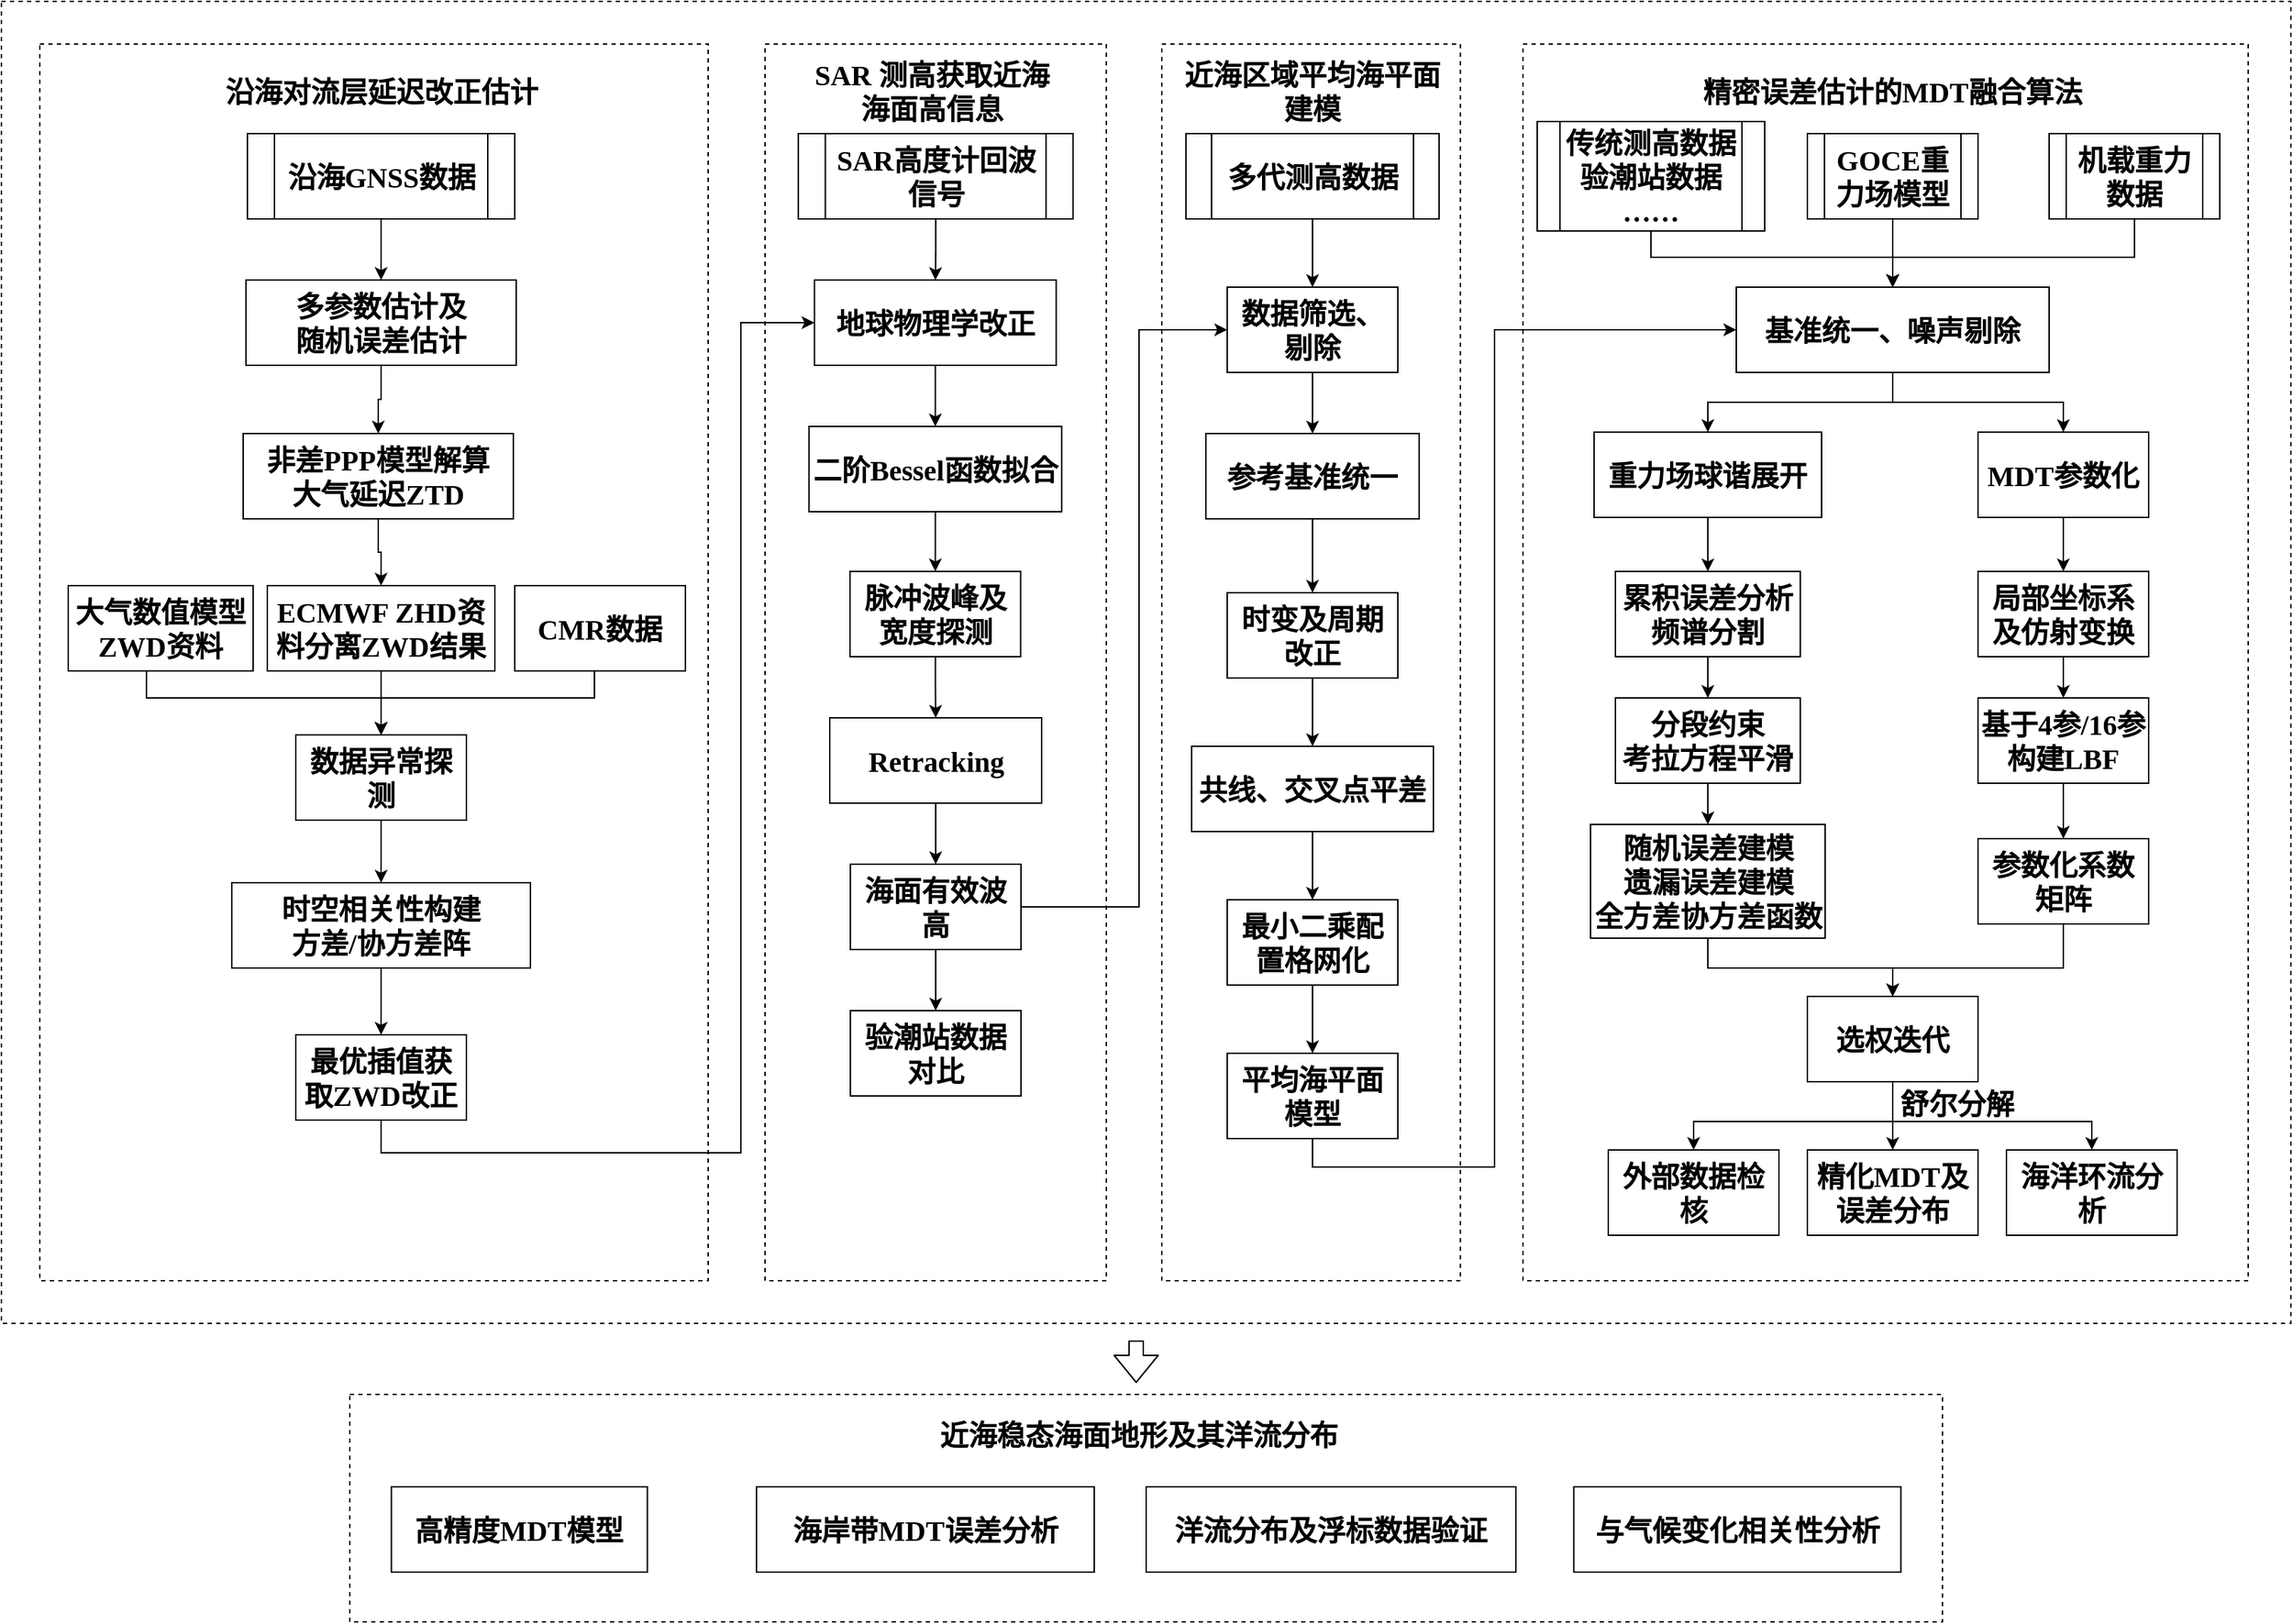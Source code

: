 <mxfile version="14.0.1" type="github">
  <diagram id="_5CkWuqMf3LJzgiGWqKs" name="Page-1">
    <mxGraphModel dx="3558" dy="2386" grid="1" gridSize="10" guides="1" tooltips="1" connect="1" arrows="1" fold="1" page="1" pageScale="1" pageWidth="850" pageHeight="1100" math="0" shadow="0">
      <root>
        <mxCell id="0" />
        <mxCell id="1" parent="0" />
        <mxCell id="6kosBuYBAHHBIYMWBs_G-50" value="" style="rounded=0;whiteSpace=wrap;html=1;dashed=1;fontFamily=Times New Roman;fontSize=20;" vertex="1" parent="1">
          <mxGeometry x="-920" y="-60" width="1610" height="930" as="geometry" />
        </mxCell>
        <mxCell id="6kosBuYBAHHBIYMWBs_G-26" value="" style="rounded=0;whiteSpace=wrap;html=1;fontFamily=Times New Roman;fontSize=20;dashed=1;" vertex="1" parent="1">
          <mxGeometry x="-893" y="-30" width="470" height="870" as="geometry" />
        </mxCell>
        <mxCell id="6kosBuYBAHHBIYMWBs_G-45" value="" style="rounded=0;whiteSpace=wrap;html=1;fontFamily=Times New Roman;fontSize=20;dashed=1;" vertex="1" parent="1">
          <mxGeometry x="-104" y="-30" width="210" height="870" as="geometry" />
        </mxCell>
        <mxCell id="6kosBuYBAHHBIYMWBs_G-29" value="" style="rounded=0;whiteSpace=wrap;html=1;fontFamily=Times New Roman;fontSize=20;dashed=1;" vertex="1" parent="1">
          <mxGeometry x="-383" y="-30" width="240" height="870" as="geometry" />
        </mxCell>
        <mxCell id="dWvvoxThUH6RWhC0IFGI-34" value="SAR 测高获取近海&lt;br&gt;海面高信息" style="text;html=1;strokeColor=none;fillColor=none;align=center;verticalAlign=middle;whiteSpace=wrap;rounded=0;dashed=1;fontFamily=Times New Roman;fontSize=20;fontStyle=1" parent="1" vertex="1">
          <mxGeometry x="-366.75" y="-10" width="203" height="25" as="geometry" />
        </mxCell>
        <mxCell id="6kosBuYBAHHBIYMWBs_G-28" style="edgeStyle=orthogonalEdgeStyle;rounded=0;orthogonalLoop=1;jettySize=auto;html=1;entryX=0;entryY=0.5;entryDx=0;entryDy=0;fontFamily=Times New Roman;fontSize=20;exitX=0.5;exitY=1;exitDx=0;exitDy=0;" edge="1" parent="1" source="6kosBuYBAHHBIYMWBs_G-24" target="XMBS7pqL-egp5hLZ02eN-4">
          <mxGeometry relative="1" as="geometry">
            <Array as="points">
              <mxPoint x="-653" y="750" />
              <mxPoint x="-400" y="750" />
              <mxPoint x="-400" y="166" />
            </Array>
          </mxGeometry>
        </mxCell>
        <mxCell id="dWvvoxThUH6RWhC0IFGI-32" value="" style="rounded=0;whiteSpace=wrap;html=1;dashed=1;fontFamily=Times New Roman;fontSize=20;" parent="1" vertex="1">
          <mxGeometry x="150" y="-30" width="510" height="870" as="geometry" />
        </mxCell>
        <mxCell id="XMBS7pqL-egp5hLZ02eN-5" value="" style="edgeStyle=orthogonalEdgeStyle;rounded=0;orthogonalLoop=1;jettySize=auto;html=1;fontFamily=Times New Roman;fontStyle=1;fontSize=20;" parent="1" source="XMBS7pqL-egp5hLZ02eN-1" target="XMBS7pqL-egp5hLZ02eN-4" edge="1">
          <mxGeometry relative="1" as="geometry" />
        </mxCell>
        <mxCell id="XMBS7pqL-egp5hLZ02eN-1" value="SAR高度计回波信号" style="shape=process;whiteSpace=wrap;html=1;backgroundOutline=1;fontFamily=Times New Roman;fontStyle=1;fontSize=20;" parent="1" vertex="1">
          <mxGeometry x="-359.62" y="33" width="193.25" height="60" as="geometry" />
        </mxCell>
        <mxCell id="XMBS7pqL-egp5hLZ02eN-7" value="" style="edgeStyle=orthogonalEdgeStyle;rounded=0;orthogonalLoop=1;jettySize=auto;html=1;fontFamily=Times New Roman;fontStyle=1;fontSize=20;" parent="1" source="XMBS7pqL-egp5hLZ02eN-4" target="XMBS7pqL-egp5hLZ02eN-6" edge="1">
          <mxGeometry relative="1" as="geometry" />
        </mxCell>
        <mxCell id="XMBS7pqL-egp5hLZ02eN-4" value="地球物理学改正" style="rounded=0;whiteSpace=wrap;html=1;fontFamily=Times New Roman;fontStyle=1;fontSize=20;" parent="1" vertex="1">
          <mxGeometry x="-348.25" y="136" width="170" height="60" as="geometry" />
        </mxCell>
        <mxCell id="XMBS7pqL-egp5hLZ02eN-9" value="" style="edgeStyle=orthogonalEdgeStyle;rounded=0;orthogonalLoop=1;jettySize=auto;html=1;fontFamily=Times New Roman;fontStyle=1;fontSize=20;" parent="1" source="XMBS7pqL-egp5hLZ02eN-6" target="XMBS7pqL-egp5hLZ02eN-8" edge="1">
          <mxGeometry relative="1" as="geometry" />
        </mxCell>
        <mxCell id="XMBS7pqL-egp5hLZ02eN-6" value="&lt;span style=&quot;font-size: 20px;&quot;&gt;二阶&lt;/span&gt;&lt;span lang=&quot;EN-US&quot; style=&quot;font-size: 20px;&quot;&gt;Bessel&lt;/span&gt;&lt;span style=&quot;font-size: 20px;&quot;&gt;函数拟合&lt;/span&gt;" style="rounded=0;whiteSpace=wrap;html=1;fontFamily=Times New Roman;fontStyle=1;fontSize=20;" parent="1" vertex="1">
          <mxGeometry x="-352.12" y="239" width="177.75" height="60" as="geometry" />
        </mxCell>
        <mxCell id="XMBS7pqL-egp5hLZ02eN-11" value="" style="edgeStyle=orthogonalEdgeStyle;rounded=0;orthogonalLoop=1;jettySize=auto;html=1;fontFamily=Times New Roman;fontStyle=1;fontSize=20;" parent="1" source="XMBS7pqL-egp5hLZ02eN-8" target="XMBS7pqL-egp5hLZ02eN-10" edge="1">
          <mxGeometry relative="1" as="geometry" />
        </mxCell>
        <mxCell id="XMBS7pqL-egp5hLZ02eN-8" value="&lt;span style=&quot;font-size: 20px;&quot;&gt;脉冲波峰及宽度探测&lt;/span&gt;" style="rounded=0;whiteSpace=wrap;html=1;fontFamily=Times New Roman;fontStyle=1;fontSize=20;" parent="1" vertex="1">
          <mxGeometry x="-323.25" y="341" width="120" height="60" as="geometry" />
        </mxCell>
        <mxCell id="XMBS7pqL-egp5hLZ02eN-13" value="" style="edgeStyle=orthogonalEdgeStyle;rounded=0;orthogonalLoop=1;jettySize=auto;html=1;fontFamily=Times New Roman;fontStyle=1;fontSize=20;" parent="1" source="XMBS7pqL-egp5hLZ02eN-10" target="XMBS7pqL-egp5hLZ02eN-12" edge="1">
          <mxGeometry relative="1" as="geometry" />
        </mxCell>
        <mxCell id="XMBS7pqL-egp5hLZ02eN-10" value="Retracking" style="rounded=0;whiteSpace=wrap;html=1;fontFamily=Times New Roman;fontStyle=1;fontSize=20;" parent="1" vertex="1">
          <mxGeometry x="-337.5" y="444" width="149" height="60" as="geometry" />
        </mxCell>
        <mxCell id="XMBS7pqL-egp5hLZ02eN-15" value="" style="edgeStyle=orthogonalEdgeStyle;rounded=0;orthogonalLoop=1;jettySize=auto;html=1;fontFamily=Times New Roman;fontStyle=1;fontSize=20;" parent="1" source="XMBS7pqL-egp5hLZ02eN-12" target="XMBS7pqL-egp5hLZ02eN-14" edge="1">
          <mxGeometry relative="1" as="geometry" />
        </mxCell>
        <mxCell id="6kosBuYBAHHBIYMWBs_G-47" style="edgeStyle=orthogonalEdgeStyle;rounded=0;orthogonalLoop=1;jettySize=auto;html=1;entryX=0;entryY=0.5;entryDx=0;entryDy=0;fontFamily=Times New Roman;fontSize=20;exitX=1;exitY=0.5;exitDx=0;exitDy=0;" edge="1" parent="1" source="XMBS7pqL-egp5hLZ02eN-12" target="6kosBuYBAHHBIYMWBs_G-32">
          <mxGeometry relative="1" as="geometry">
            <Array as="points">
              <mxPoint x="-120" y="577" />
              <mxPoint x="-120" y="171" />
            </Array>
          </mxGeometry>
        </mxCell>
        <mxCell id="XMBS7pqL-egp5hLZ02eN-12" value="&lt;span style=&quot;white-space: normal; font-size: 20px;&quot;&gt;海面有效波高&lt;/span&gt;" style="rounded=0;whiteSpace=wrap;html=1;fontFamily=Times New Roman;fontStyle=1;fontSize=20;" parent="1" vertex="1">
          <mxGeometry x="-323" y="547" width="120" height="60" as="geometry" />
        </mxCell>
        <mxCell id="XMBS7pqL-egp5hLZ02eN-14" value="&lt;span style=&quot;white-space: normal; font-size: 20px;&quot;&gt;验潮站数据对比&lt;/span&gt;" style="rounded=0;whiteSpace=wrap;html=1;fontFamily=Times New Roman;fontStyle=1;fontSize=20;" parent="1" vertex="1">
          <mxGeometry x="-323" y="650" width="120" height="60" as="geometry" />
        </mxCell>
        <mxCell id="dWvvoxThUH6RWhC0IFGI-25" style="edgeStyle=orthogonalEdgeStyle;rounded=0;orthogonalLoop=1;jettySize=auto;html=1;entryX=0.5;entryY=0;entryDx=0;entryDy=0;fontFamily=Times New Roman;fontSize=20;" parent="1" source="XMBS7pqL-egp5hLZ02eN-31" target="XMBS7pqL-egp5hLZ02eN-34" edge="1">
          <mxGeometry relative="1" as="geometry" />
        </mxCell>
        <mxCell id="dWvvoxThUH6RWhC0IFGI-29" style="edgeStyle=orthogonalEdgeStyle;rounded=0;orthogonalLoop=1;jettySize=auto;html=1;fontFamily=Times New Roman;fontSize=20;exitX=0.5;exitY=1;exitDx=0;exitDy=0;" parent="1" source="XMBS7pqL-egp5hLZ02eN-30" target="XMBS7pqL-egp5hLZ02eN-34" edge="1">
          <mxGeometry relative="1" as="geometry">
            <Array as="points">
              <mxPoint x="240" y="120" />
              <mxPoint x="410" y="120" />
            </Array>
          </mxGeometry>
        </mxCell>
        <mxCell id="XMBS7pqL-egp5hLZ02eN-30" value="传统测高数据&lt;br style=&quot;font-size: 20px;&quot;&gt;验潮站数据&lt;br style=&quot;font-size: 20px;&quot;&gt;……" style="shape=process;whiteSpace=wrap;html=1;backgroundOutline=1;fontFamily=Times New Roman;fontStyle=1;fontSize=20;" parent="1" vertex="1">
          <mxGeometry x="160" y="24.5" width="160" height="77" as="geometry" />
        </mxCell>
        <mxCell id="dWvvoxThUH6RWhC0IFGI-26" style="edgeStyle=orthogonalEdgeStyle;rounded=0;orthogonalLoop=1;jettySize=auto;html=1;entryX=0.5;entryY=0;entryDx=0;entryDy=0;fontFamily=Times New Roman;fontSize=20;" parent="1" source="XMBS7pqL-egp5hLZ02eN-31" target="XMBS7pqL-egp5hLZ02eN-34" edge="1">
          <mxGeometry relative="1" as="geometry" />
        </mxCell>
        <mxCell id="XMBS7pqL-egp5hLZ02eN-36" value="" style="edgeStyle=orthogonalEdgeStyle;rounded=0;orthogonalLoop=1;jettySize=auto;html=1;fontFamily=Times New Roman;fontStyle=1;fontSize=20;" parent="1" source="XMBS7pqL-egp5hLZ02eN-34" target="XMBS7pqL-egp5hLZ02eN-35" edge="1">
          <mxGeometry relative="1" as="geometry" />
        </mxCell>
        <mxCell id="dWvvoxThUH6RWhC0IFGI-6" style="edgeStyle=orthogonalEdgeStyle;rounded=0;orthogonalLoop=1;jettySize=auto;html=1;entryX=0.5;entryY=0;entryDx=0;entryDy=0;fontFamily=Times New Roman;fontSize=20;" parent="1" source="XMBS7pqL-egp5hLZ02eN-34" target="dWvvoxThUH6RWhC0IFGI-5" edge="1">
          <mxGeometry relative="1" as="geometry" />
        </mxCell>
        <mxCell id="XMBS7pqL-egp5hLZ02eN-34" value="&lt;span style=&quot;white-space: normal; font-size: 20px;&quot;&gt;基准统一、噪声剔除&lt;/span&gt;" style="rounded=0;whiteSpace=wrap;html=1;fontFamily=Times New Roman;fontStyle=1;fontSize=20;" parent="1" vertex="1">
          <mxGeometry x="300" y="141" width="220" height="60" as="geometry" />
        </mxCell>
        <mxCell id="XMBS7pqL-egp5hLZ02eN-38" value="" style="edgeStyle=orthogonalEdgeStyle;rounded=0;orthogonalLoop=1;jettySize=auto;html=1;entryX=0.5;entryY=0;entryDx=0;entryDy=0;fontFamily=Times New Roman;fontStyle=1;fontSize=20;" parent="1" source="XMBS7pqL-egp5hLZ02eN-35" target="XMBS7pqL-egp5hLZ02eN-41" edge="1">
          <mxGeometry relative="1" as="geometry">
            <mxPoint x="320" y="339" as="targetPoint" />
          </mxGeometry>
        </mxCell>
        <mxCell id="XMBS7pqL-egp5hLZ02eN-35" value="重力场球谐展开" style="rounded=0;whiteSpace=wrap;html=1;fontFamily=Times New Roman;fontStyle=1;fontSize=20;" parent="1" vertex="1">
          <mxGeometry x="200" y="243" width="160" height="60" as="geometry" />
        </mxCell>
        <mxCell id="XMBS7pqL-egp5hLZ02eN-59" value="" style="edgeStyle=orthogonalEdgeStyle;rounded=0;orthogonalLoop=1;jettySize=auto;html=1;fontFamily=Times New Roman;fontStyle=1;fontSize=20;entryX=0.5;entryY=0;entryDx=0;entryDy=0;" parent="1" source="XMBS7pqL-egp5hLZ02eN-41" target="j7Tv1Ie19FKrfCCoHS4v-1" edge="1">
          <mxGeometry relative="1" as="geometry" />
        </mxCell>
        <mxCell id="XMBS7pqL-egp5hLZ02eN-41" value="&lt;span style=&quot;white-space: normal ; font-size: 20px&quot;&gt;累积误差分析&lt;br style=&quot;font-size: 20px&quot;&gt;频谱分割&lt;br style=&quot;font-size: 20px&quot;&gt;&lt;/span&gt;" style="rounded=0;whiteSpace=wrap;html=1;fontFamily=Times New Roman;fontStyle=1;fontSize=20;" parent="1" vertex="1">
          <mxGeometry x="215" y="341" width="130" height="60" as="geometry" />
        </mxCell>
        <mxCell id="XMBS7pqL-egp5hLZ02eN-43" value="精化MDT及误差分布" style="rounded=0;whiteSpace=wrap;html=1;fontFamily=Times New Roman;fontStyle=1;fontSize=20;" parent="1" vertex="1">
          <mxGeometry x="350" y="748" width="120" height="60" as="geometry" />
        </mxCell>
        <mxCell id="XMBS7pqL-egp5hLZ02eN-47" value="海洋环流分析" style="rounded=0;whiteSpace=wrap;html=1;fontFamily=Times New Roman;fontStyle=1;fontSize=20;" parent="1" vertex="1">
          <mxGeometry x="490" y="748" width="120" height="60" as="geometry" />
        </mxCell>
        <mxCell id="XMBS7pqL-egp5hLZ02eN-45" value="&lt;span style=&quot;white-space: normal; font-size: 20px;&quot;&gt;外部数据检核&lt;/span&gt;" style="rounded=0;whiteSpace=wrap;html=1;fontFamily=Times New Roman;fontStyle=1;fontSize=20;" parent="1" vertex="1">
          <mxGeometry x="210" y="748" width="120" height="60" as="geometry" />
        </mxCell>
        <mxCell id="dWvvoxThUH6RWhC0IFGI-4" value="" style="edgeStyle=orthogonalEdgeStyle;rounded=0;orthogonalLoop=1;jettySize=auto;html=1;fontFamily=Times New Roman;fontSize=20;" parent="1" source="j7Tv1Ie19FKrfCCoHS4v-1" target="dWvvoxThUH6RWhC0IFGI-3" edge="1">
          <mxGeometry relative="1" as="geometry" />
        </mxCell>
        <mxCell id="j7Tv1Ie19FKrfCCoHS4v-1" value="&lt;b style=&quot;font-size: 20px;&quot;&gt;分段约束&lt;br style=&quot;font-size: 20px;&quot;&gt;考拉方程平滑&lt;br style=&quot;font-size: 20px;&quot;&gt;&lt;/b&gt;" style="rounded=0;whiteSpace=wrap;html=1;fontFamily=Times New Roman;fontSize=20;" parent="1" vertex="1">
          <mxGeometry x="215" y="430" width="130" height="60" as="geometry" />
        </mxCell>
        <mxCell id="dWvvoxThUH6RWhC0IFGI-17" value="" style="edgeStyle=orthogonalEdgeStyle;rounded=0;orthogonalLoop=1;jettySize=auto;html=1;entryX=0.5;entryY=0;entryDx=0;entryDy=0;fontFamily=Times New Roman;fontSize=20;" parent="1" source="dWvvoxThUH6RWhC0IFGI-3" target="dWvvoxThUH6RWhC0IFGI-20" edge="1">
          <mxGeometry relative="1" as="geometry">
            <mxPoint x="410" y="650" as="targetPoint" />
            <Array as="points">
              <mxPoint x="280" y="620" />
              <mxPoint x="410" y="620" />
            </Array>
          </mxGeometry>
        </mxCell>
        <mxCell id="dWvvoxThUH6RWhC0IFGI-3" value="随机误差建模&lt;br style=&quot;font-size: 20px;&quot;&gt;遗漏误差建模&lt;br style=&quot;font-size: 20px;&quot;&gt;全方差协方差函数" style="whiteSpace=wrap;html=1;rounded=0;fontFamily=Times New Roman;fontSize=20;fontStyle=1" parent="1" vertex="1">
          <mxGeometry x="197.5" y="519" width="165" height="80" as="geometry" />
        </mxCell>
        <mxCell id="dWvvoxThUH6RWhC0IFGI-8" value="" style="edgeStyle=orthogonalEdgeStyle;rounded=0;orthogonalLoop=1;jettySize=auto;html=1;fontFamily=Times New Roman;fontSize=20;" parent="1" source="dWvvoxThUH6RWhC0IFGI-5" target="dWvvoxThUH6RWhC0IFGI-7" edge="1">
          <mxGeometry relative="1" as="geometry" />
        </mxCell>
        <mxCell id="dWvvoxThUH6RWhC0IFGI-5" value="MDT参数化" style="rounded=0;whiteSpace=wrap;html=1;fontFamily=Times New Roman;fontStyle=1;fontSize=20;" parent="1" vertex="1">
          <mxGeometry x="470" y="243" width="120" height="60" as="geometry" />
        </mxCell>
        <mxCell id="dWvvoxThUH6RWhC0IFGI-10" value="" style="edgeStyle=orthogonalEdgeStyle;rounded=0;orthogonalLoop=1;jettySize=auto;html=1;fontFamily=Times New Roman;fontSize=20;" parent="1" source="dWvvoxThUH6RWhC0IFGI-7" target="dWvvoxThUH6RWhC0IFGI-9" edge="1">
          <mxGeometry relative="1" as="geometry" />
        </mxCell>
        <mxCell id="dWvvoxThUH6RWhC0IFGI-7" value="局部坐标系及仿射变换" style="rounded=0;whiteSpace=wrap;html=1;fontFamily=Times New Roman;fontSize=20;fontStyle=1" parent="1" vertex="1">
          <mxGeometry x="470" y="341" width="120" height="60" as="geometry" />
        </mxCell>
        <mxCell id="dWvvoxThUH6RWhC0IFGI-13" value="" style="edgeStyle=orthogonalEdgeStyle;rounded=0;orthogonalLoop=1;jettySize=auto;html=1;fontFamily=Times New Roman;fontSize=20;" parent="1" source="dWvvoxThUH6RWhC0IFGI-9" target="dWvvoxThUH6RWhC0IFGI-12" edge="1">
          <mxGeometry relative="1" as="geometry" />
        </mxCell>
        <mxCell id="dWvvoxThUH6RWhC0IFGI-9" value="基于4参/16参构建LBF" style="whiteSpace=wrap;html=1;rounded=0;fontFamily=Times New Roman;fontStyle=1;fontSize=20;" parent="1" vertex="1">
          <mxGeometry x="470" y="430" width="120" height="60" as="geometry" />
        </mxCell>
        <mxCell id="dWvvoxThUH6RWhC0IFGI-15" style="edgeStyle=orthogonalEdgeStyle;rounded=0;orthogonalLoop=1;jettySize=auto;html=1;entryX=0.5;entryY=0;entryDx=0;entryDy=0;exitX=0.5;exitY=1;exitDx=0;exitDy=0;fontFamily=Times New Roman;fontSize=20;" parent="1" source="dWvvoxThUH6RWhC0IFGI-12" target="dWvvoxThUH6RWhC0IFGI-20" edge="1">
          <mxGeometry relative="1" as="geometry">
            <mxPoint x="410" y="650" as="targetPoint" />
            <Array as="points">
              <mxPoint x="530" y="620" />
              <mxPoint x="410" y="620" />
            </Array>
          </mxGeometry>
        </mxCell>
        <mxCell id="dWvvoxThUH6RWhC0IFGI-12" value="参数化系数矩阵" style="whiteSpace=wrap;html=1;rounded=0;fontStyle=1;fontFamily=Times New Roman;fontSize=20;" parent="1" vertex="1">
          <mxGeometry x="470" y="529" width="120" height="60" as="geometry" />
        </mxCell>
        <mxCell id="dWvvoxThUH6RWhC0IFGI-22" value="" style="edgeStyle=orthogonalEdgeStyle;rounded=0;orthogonalLoop=1;jettySize=auto;html=1;fontFamily=Times New Roman;fontSize=20;" parent="1" source="dWvvoxThUH6RWhC0IFGI-20" target="XMBS7pqL-egp5hLZ02eN-43" edge="1">
          <mxGeometry relative="1" as="geometry" />
        </mxCell>
        <mxCell id="Cj0m6q7bYbMxQTCFhR2f-2" style="edgeStyle=orthogonalEdgeStyle;rounded=0;orthogonalLoop=1;jettySize=auto;html=1;fontFamily=Times New Roman;fontSize=20;" parent="1" source="dWvvoxThUH6RWhC0IFGI-20" target="XMBS7pqL-egp5hLZ02eN-45" edge="1">
          <mxGeometry relative="1" as="geometry">
            <Array as="points">
              <mxPoint x="410" y="728" />
              <mxPoint x="270" y="728" />
            </Array>
          </mxGeometry>
        </mxCell>
        <mxCell id="Cj0m6q7bYbMxQTCFhR2f-4" style="edgeStyle=orthogonalEdgeStyle;rounded=0;orthogonalLoop=1;jettySize=auto;html=1;exitX=0.5;exitY=1;exitDx=0;exitDy=0;fontFamily=Times New Roman;fontSize=20;" parent="1" source="dWvvoxThUH6RWhC0IFGI-20" target="XMBS7pqL-egp5hLZ02eN-47" edge="1">
          <mxGeometry relative="1" as="geometry">
            <Array as="points">
              <mxPoint x="410" y="728" />
              <mxPoint x="550" y="728" />
            </Array>
          </mxGeometry>
        </mxCell>
        <mxCell id="dWvvoxThUH6RWhC0IFGI-20" value="&lt;b style=&quot;font-size: 20px;&quot;&gt;选权迭代&lt;/b&gt;" style="whiteSpace=wrap;html=1;rounded=0;fontFamily=Times New Roman;fontSize=20;" parent="1" vertex="1">
          <mxGeometry x="350" y="640" width="120" height="60" as="geometry" />
        </mxCell>
        <mxCell id="dWvvoxThUH6RWhC0IFGI-30" style="edgeStyle=orthogonalEdgeStyle;rounded=0;orthogonalLoop=1;jettySize=auto;html=1;entryX=0.5;entryY=0;entryDx=0;entryDy=0;fontFamily=Times New Roman;fontSize=20;exitX=0.5;exitY=1;exitDx=0;exitDy=0;" parent="1" source="dWvvoxThUH6RWhC0IFGI-27" target="XMBS7pqL-egp5hLZ02eN-34" edge="1">
          <mxGeometry relative="1" as="geometry">
            <Array as="points">
              <mxPoint x="580" y="120" />
              <mxPoint x="410" y="120" />
            </Array>
          </mxGeometry>
        </mxCell>
        <mxCell id="dWvvoxThUH6RWhC0IFGI-27" value="&lt;span style=&quot;white-space: normal; font-size: 20px;&quot;&gt;机载重力数据&lt;/span&gt;" style="shape=process;whiteSpace=wrap;html=1;backgroundOutline=1;fontFamily=Times New Roman;fontSize=20;fontColor=#000000;align=center;strokeColor=#000000;fillColor=#ffffff;fontStyle=1" parent="1" vertex="1">
          <mxGeometry x="520" y="33" width="120" height="60" as="geometry" />
        </mxCell>
        <mxCell id="XMBS7pqL-egp5hLZ02eN-31" value="&lt;span style=&quot;white-space: normal; font-size: 20px;&quot;&gt;GOCE重力场模型&lt;/span&gt;" style="shape=process;whiteSpace=wrap;html=1;backgroundOutline=1;fontFamily=Times New Roman;fontSize=20;fontColor=#000000;align=center;strokeColor=#000000;fillColor=#ffffff;fontStyle=1" parent="1" vertex="1">
          <mxGeometry x="350" y="33" width="120" height="60" as="geometry" />
        </mxCell>
        <mxCell id="Cj0m6q7bYbMxQTCFhR2f-1" value="精密误差估计的MDT融合算法" style="text;html=1;strokeColor=none;fillColor=none;align=center;verticalAlign=middle;whiteSpace=wrap;rounded=0;dashed=1;fontFamily=Times New Roman;fontSize=20;fontStyle=1" parent="1" vertex="1">
          <mxGeometry x="254.25" y="-10" width="311.5" height="25" as="geometry" />
        </mxCell>
        <mxCell id="Cj0m6q7bYbMxQTCFhR2f-6" value="" style="rounded=0;whiteSpace=wrap;html=1;dashed=1;fontFamily=Times New Roman;fontSize=20;" parent="1" vertex="1">
          <mxGeometry x="-675" y="920" width="1120" height="160" as="geometry" />
        </mxCell>
        <mxCell id="Cj0m6q7bYbMxQTCFhR2f-7" value="" style="shape=flexArrow;endArrow=classic;html=1;entryX=0.5;entryY=0;entryDx=0;entryDy=0;exitX=0.5;exitY=1;exitDx=0;exitDy=0;fontFamily=Times New Roman;fontSize=20;" parent="1" edge="1">
          <mxGeometry width="50" height="50" relative="1" as="geometry">
            <mxPoint x="-122" y="882" as="sourcePoint" />
            <mxPoint x="-122" y="912" as="targetPoint" />
          </mxGeometry>
        </mxCell>
        <mxCell id="Cj0m6q7bYbMxQTCFhR2f-9" value="海岸带MDT误差分析" style="rounded=0;whiteSpace=wrap;html=1;fontFamily=Times New Roman;fontSize=20;fontStyle=1" parent="1" vertex="1">
          <mxGeometry x="-389" y="985" width="237.5" height="60" as="geometry" />
        </mxCell>
        <mxCell id="Cj0m6q7bYbMxQTCFhR2f-10" value="近海稳态海面地形及其洋流分布" style="text;html=1;strokeColor=none;fillColor=none;align=center;verticalAlign=middle;whiteSpace=wrap;rounded=0;dashed=1;fontFamily=Times New Roman;fontSize=20;fontStyle=1" parent="1" vertex="1">
          <mxGeometry x="-302" y="935" width="364" height="25" as="geometry" />
        </mxCell>
        <mxCell id="Cj0m6q7bYbMxQTCFhR2f-11" value="洋流分布及浮标数据验证" style="rounded=0;whiteSpace=wrap;html=1;fontFamily=Times New Roman;fontSize=20;fontStyle=1" parent="1" vertex="1">
          <mxGeometry x="-115" y="985" width="260" height="60" as="geometry" />
        </mxCell>
        <mxCell id="Cj0m6q7bYbMxQTCFhR2f-12" value="与气候变化相关性分析" style="rounded=0;whiteSpace=wrap;html=1;fontFamily=Times New Roman;fontSize=20;fontStyle=1" parent="1" vertex="1">
          <mxGeometry x="185.75" y="985" width="230" height="60" as="geometry" />
        </mxCell>
        <mxCell id="Cj0m6q7bYbMxQTCFhR2f-13" value="高精度MDT模型" style="rounded=0;whiteSpace=wrap;html=1;fontFamily=Times New Roman;fontSize=20;fontStyle=1" parent="1" vertex="1">
          <mxGeometry x="-645.75" y="985" width="180" height="60" as="geometry" />
        </mxCell>
        <mxCell id="dWvvoxThUH6RWhC0IFGI-24" value="舒尔分解" style="text;html=1;align=center;verticalAlign=middle;resizable=0;points=[];autosize=1;fontFamily=Times New Roman;fontSize=20;fontStyle=1" parent="1" vertex="1">
          <mxGeometry x="405" y="700" width="100" height="30" as="geometry" />
        </mxCell>
        <mxCell id="6kosBuYBAHHBIYMWBs_G-4" value="" style="edgeStyle=orthogonalEdgeStyle;rounded=0;orthogonalLoop=1;jettySize=auto;html=1;entryX=0.5;entryY=0;entryDx=0;entryDy=0;fontSize=20;fontFamily=Times New Roman;" edge="1" parent="1" source="6kosBuYBAHHBIYMWBs_G-2" target="6kosBuYBAHHBIYMWBs_G-5">
          <mxGeometry relative="1" as="geometry">
            <mxPoint x="-653" y="130" as="targetPoint" />
          </mxGeometry>
        </mxCell>
        <mxCell id="6kosBuYBAHHBIYMWBs_G-2" value="&lt;b style=&quot;font-size: 20px;&quot;&gt;沿海GNSS数据&lt;/b&gt;" style="shape=process;whiteSpace=wrap;html=1;backgroundOutline=1;fontFamily=Times New Roman;fontSize=20;fontColor=#000000;align=center;strokeColor=#000000;fillColor=#ffffff;" vertex="1" parent="1">
          <mxGeometry x="-747" y="33" width="188" height="60" as="geometry" />
        </mxCell>
        <mxCell id="6kosBuYBAHHBIYMWBs_G-8" value="" style="edgeStyle=orthogonalEdgeStyle;rounded=0;orthogonalLoop=1;jettySize=auto;html=1;fontSize=20;fontFamily=Times New Roman;" edge="1" parent="1" source="6kosBuYBAHHBIYMWBs_G-5" target="6kosBuYBAHHBIYMWBs_G-7">
          <mxGeometry relative="1" as="geometry" />
        </mxCell>
        <mxCell id="6kosBuYBAHHBIYMWBs_G-5" value="&lt;b style=&quot;font-size: 20px&quot;&gt;多参数估计及&lt;br&gt;随机误差估计&lt;br style=&quot;font-size: 20px&quot;&gt;&lt;/b&gt;" style="rounded=0;whiteSpace=wrap;html=1;fontSize=20;fontFamily=Times New Roman;" vertex="1" parent="1">
          <mxGeometry x="-748" y="136" width="190" height="60" as="geometry" />
        </mxCell>
        <mxCell id="6kosBuYBAHHBIYMWBs_G-10" value="" style="edgeStyle=orthogonalEdgeStyle;rounded=0;orthogonalLoop=1;jettySize=auto;html=1;fontSize=20;fontFamily=Times New Roman;" edge="1" parent="1" source="6kosBuYBAHHBIYMWBs_G-7" target="6kosBuYBAHHBIYMWBs_G-9">
          <mxGeometry relative="1" as="geometry" />
        </mxCell>
        <mxCell id="6kosBuYBAHHBIYMWBs_G-7" value="&lt;b style=&quot;font-size: 20px&quot;&gt;非差PPP模型解算&lt;br&gt;&lt;/b&gt;&lt;b style=&quot;font-size: 20px&quot;&gt;大气延迟ZTD&lt;br style=&quot;font-size: 20px&quot;&gt;&lt;/b&gt;" style="rounded=0;whiteSpace=wrap;html=1;fontSize=20;fontFamily=Times New Roman;" vertex="1" parent="1">
          <mxGeometry x="-750" y="244" width="190" height="60" as="geometry" />
        </mxCell>
        <mxCell id="6kosBuYBAHHBIYMWBs_G-19" value="" style="edgeStyle=orthogonalEdgeStyle;rounded=0;orthogonalLoop=1;jettySize=auto;html=1;fontSize=20;fontFamily=Times New Roman;" edge="1" parent="1" source="6kosBuYBAHHBIYMWBs_G-9" target="6kosBuYBAHHBIYMWBs_G-18">
          <mxGeometry relative="1" as="geometry" />
        </mxCell>
        <mxCell id="6kosBuYBAHHBIYMWBs_G-9" value="&lt;b style=&quot;font-size: 20px;&quot;&gt;ECMWF ZHD资料分离ZWD结果&lt;br style=&quot;font-size: 20px;&quot;&gt;&lt;/b&gt;" style="rounded=0;whiteSpace=wrap;html=1;fontSize=20;fontFamily=Times New Roman;" vertex="1" parent="1">
          <mxGeometry x="-733" y="351" width="160" height="60" as="geometry" />
        </mxCell>
        <mxCell id="6kosBuYBAHHBIYMWBs_G-49" style="edgeStyle=orthogonalEdgeStyle;rounded=0;orthogonalLoop=1;jettySize=auto;html=1;entryX=0.5;entryY=0;entryDx=0;entryDy=0;fontFamily=Times New Roman;fontSize=20;" edge="1" parent="1" source="6kosBuYBAHHBIYMWBs_G-15" target="6kosBuYBAHHBIYMWBs_G-18">
          <mxGeometry relative="1" as="geometry">
            <Array as="points">
              <mxPoint x="-818" y="430" />
              <mxPoint x="-653" y="430" />
            </Array>
          </mxGeometry>
        </mxCell>
        <mxCell id="6kosBuYBAHHBIYMWBs_G-15" value="大气数值模型ZWD资料" style="whiteSpace=wrap;html=1;rounded=0;fontStyle=1;fontSize=20;fontFamily=Times New Roman;" vertex="1" parent="1">
          <mxGeometry x="-873" y="351" width="130" height="60" as="geometry" />
        </mxCell>
        <mxCell id="6kosBuYBAHHBIYMWBs_G-48" style="edgeStyle=orthogonalEdgeStyle;rounded=0;orthogonalLoop=1;jettySize=auto;html=1;entryX=0.5;entryY=0;entryDx=0;entryDy=0;fontFamily=Times New Roman;fontSize=20;" edge="1" parent="1" source="6kosBuYBAHHBIYMWBs_G-17" target="6kosBuYBAHHBIYMWBs_G-18">
          <mxGeometry relative="1" as="geometry">
            <Array as="points">
              <mxPoint x="-503" y="430" />
              <mxPoint x="-653" y="430" />
            </Array>
          </mxGeometry>
        </mxCell>
        <mxCell id="6kosBuYBAHHBIYMWBs_G-17" value="&lt;span style=&quot;font-size: 20px;&quot;&gt;CMR数据&lt;/span&gt;" style="rounded=0;whiteSpace=wrap;html=1;fontStyle=1;fontSize=20;fontFamily=Times New Roman;" vertex="1" parent="1">
          <mxGeometry x="-559" y="351" width="120" height="60" as="geometry" />
        </mxCell>
        <mxCell id="6kosBuYBAHHBIYMWBs_G-23" value="" style="edgeStyle=orthogonalEdgeStyle;rounded=0;orthogonalLoop=1;jettySize=auto;html=1;fontSize=20;fontFamily=Times New Roman;" edge="1" parent="1" source="6kosBuYBAHHBIYMWBs_G-18" target="6kosBuYBAHHBIYMWBs_G-22">
          <mxGeometry relative="1" as="geometry" />
        </mxCell>
        <mxCell id="6kosBuYBAHHBIYMWBs_G-18" value="数据异常探测" style="whiteSpace=wrap;html=1;rounded=0;fontStyle=1;fontSize=20;fontFamily=Times New Roman;" vertex="1" parent="1">
          <mxGeometry x="-713" y="456" width="120" height="60" as="geometry" />
        </mxCell>
        <mxCell id="6kosBuYBAHHBIYMWBs_G-25" value="" style="edgeStyle=orthogonalEdgeStyle;rounded=0;orthogonalLoop=1;jettySize=auto;html=1;fontSize=20;fontFamily=Times New Roman;" edge="1" parent="1" source="6kosBuYBAHHBIYMWBs_G-22" target="6kosBuYBAHHBIYMWBs_G-24">
          <mxGeometry relative="1" as="geometry" />
        </mxCell>
        <mxCell id="6kosBuYBAHHBIYMWBs_G-22" value="&lt;span style=&quot;font-size: 20px&quot;&gt;时空相关性构建&lt;br&gt;方差/协方差阵&lt;/span&gt;" style="whiteSpace=wrap;html=1;rounded=0;fontStyle=1;fontSize=20;fontFamily=Times New Roman;" vertex="1" parent="1">
          <mxGeometry x="-758" y="560" width="210" height="60" as="geometry" />
        </mxCell>
        <mxCell id="6kosBuYBAHHBIYMWBs_G-24" value="最优插值获取ZWD改正" style="whiteSpace=wrap;html=1;rounded=0;fontStyle=1;fontSize=20;fontFamily=Times New Roman;" vertex="1" parent="1">
          <mxGeometry x="-713" y="667" width="120" height="60" as="geometry" />
        </mxCell>
        <mxCell id="6kosBuYBAHHBIYMWBs_G-27" value="&lt;span style=&quot;font-size: 20px;&quot;&gt;沿海对流层延迟改正估计&lt;/span&gt;" style="text;html=1;strokeColor=none;fillColor=none;align=center;verticalAlign=middle;whiteSpace=wrap;rounded=0;fontFamily=Times New Roman;fontSize=20;fontStyle=1" vertex="1" parent="1">
          <mxGeometry x="-764.5" y="-10" width="223" height="25" as="geometry" />
        </mxCell>
        <mxCell id="6kosBuYBAHHBIYMWBs_G-30" value="近海区域平均海平面建模" style="text;html=1;strokeColor=none;fillColor=none;align=center;verticalAlign=middle;whiteSpace=wrap;rounded=0;fontFamily=Times New Roman;fontSize=20;fontStyle=1" vertex="1" parent="1">
          <mxGeometry x="-93" y="-10" width="190" height="25" as="geometry" />
        </mxCell>
        <mxCell id="6kosBuYBAHHBIYMWBs_G-33" value="" style="edgeStyle=orthogonalEdgeStyle;rounded=0;orthogonalLoop=1;jettySize=auto;html=1;fontFamily=Times New Roman;fontSize=20;" edge="1" parent="1" source="6kosBuYBAHHBIYMWBs_G-31" target="6kosBuYBAHHBIYMWBs_G-32">
          <mxGeometry relative="1" as="geometry" />
        </mxCell>
        <mxCell id="6kosBuYBAHHBIYMWBs_G-31" value="多代测高数据" style="shape=process;whiteSpace=wrap;html=1;backgroundOutline=1;fontFamily=Times New Roman;fontSize=20;fontColor=#000000;align=center;strokeColor=#000000;fillColor=#ffffff;fontStyle=1" vertex="1" parent="1">
          <mxGeometry x="-87" y="33" width="178" height="60" as="geometry" />
        </mxCell>
        <mxCell id="6kosBuYBAHHBIYMWBs_G-35" value="" style="edgeStyle=orthogonalEdgeStyle;rounded=0;orthogonalLoop=1;jettySize=auto;html=1;fontFamily=Times New Roman;fontSize=20;" edge="1" parent="1" source="6kosBuYBAHHBIYMWBs_G-32" target="6kosBuYBAHHBIYMWBs_G-34">
          <mxGeometry relative="1" as="geometry" />
        </mxCell>
        <mxCell id="6kosBuYBAHHBIYMWBs_G-32" value="数据筛选、剔除" style="whiteSpace=wrap;html=1;rounded=0;fontFamily=Times New Roman;fontSize=20;fontStyle=1" vertex="1" parent="1">
          <mxGeometry x="-58" y="141" width="120" height="60" as="geometry" />
        </mxCell>
        <mxCell id="6kosBuYBAHHBIYMWBs_G-37" value="" style="edgeStyle=orthogonalEdgeStyle;rounded=0;orthogonalLoop=1;jettySize=auto;html=1;fontFamily=Times New Roman;fontSize=20;" edge="1" parent="1" source="6kosBuYBAHHBIYMWBs_G-34" target="6kosBuYBAHHBIYMWBs_G-36">
          <mxGeometry relative="1" as="geometry" />
        </mxCell>
        <mxCell id="6kosBuYBAHHBIYMWBs_G-34" value="参考基准统一" style="whiteSpace=wrap;html=1;rounded=0;fontFamily=Times New Roman;fontSize=20;fontStyle=1" vertex="1" parent="1">
          <mxGeometry x="-73" y="244" width="150" height="60" as="geometry" />
        </mxCell>
        <mxCell id="6kosBuYBAHHBIYMWBs_G-39" value="" style="edgeStyle=orthogonalEdgeStyle;rounded=0;orthogonalLoop=1;jettySize=auto;html=1;fontFamily=Times New Roman;fontSize=20;" edge="1" parent="1" source="6kosBuYBAHHBIYMWBs_G-36" target="6kosBuYBAHHBIYMWBs_G-38">
          <mxGeometry relative="1" as="geometry" />
        </mxCell>
        <mxCell id="6kosBuYBAHHBIYMWBs_G-36" value="时变及周期改正" style="whiteSpace=wrap;html=1;rounded=0;fontFamily=Times New Roman;fontSize=20;fontStyle=1" vertex="1" parent="1">
          <mxGeometry x="-58" y="356" width="120" height="60" as="geometry" />
        </mxCell>
        <mxCell id="6kosBuYBAHHBIYMWBs_G-41" value="" style="edgeStyle=orthogonalEdgeStyle;rounded=0;orthogonalLoop=1;jettySize=auto;html=1;fontFamily=Times New Roman;fontSize=20;" edge="1" parent="1" source="6kosBuYBAHHBIYMWBs_G-38" target="6kosBuYBAHHBIYMWBs_G-40">
          <mxGeometry relative="1" as="geometry" />
        </mxCell>
        <mxCell id="6kosBuYBAHHBIYMWBs_G-38" value="共线、交叉点平差" style="whiteSpace=wrap;html=1;rounded=0;fontFamily=Times New Roman;fontSize=20;fontStyle=1" vertex="1" parent="1">
          <mxGeometry x="-83" y="464" width="170" height="60" as="geometry" />
        </mxCell>
        <mxCell id="6kosBuYBAHHBIYMWBs_G-43" value="" style="edgeStyle=orthogonalEdgeStyle;rounded=0;orthogonalLoop=1;jettySize=auto;html=1;fontFamily=Times New Roman;fontSize=20;" edge="1" parent="1" source="6kosBuYBAHHBIYMWBs_G-40" target="6kosBuYBAHHBIYMWBs_G-42">
          <mxGeometry relative="1" as="geometry" />
        </mxCell>
        <mxCell id="6kosBuYBAHHBIYMWBs_G-40" value="最小二乘配置格网化" style="whiteSpace=wrap;html=1;rounded=0;fontFamily=Times New Roman;fontSize=20;fontStyle=1" vertex="1" parent="1">
          <mxGeometry x="-58" y="572" width="120" height="60" as="geometry" />
        </mxCell>
        <mxCell id="6kosBuYBAHHBIYMWBs_G-46" style="edgeStyle=orthogonalEdgeStyle;rounded=0;orthogonalLoop=1;jettySize=auto;html=1;fontFamily=Times New Roman;fontSize=20;exitX=0.5;exitY=1;exitDx=0;exitDy=0;entryX=0;entryY=0.5;entryDx=0;entryDy=0;" edge="1" parent="1" source="6kosBuYBAHHBIYMWBs_G-42" target="XMBS7pqL-egp5hLZ02eN-34">
          <mxGeometry relative="1" as="geometry">
            <mxPoint x="120" y="180" as="targetPoint" />
            <Array as="points">
              <mxPoint x="2" y="760" />
              <mxPoint x="130" y="760" />
              <mxPoint x="130" y="171" />
            </Array>
          </mxGeometry>
        </mxCell>
        <mxCell id="6kosBuYBAHHBIYMWBs_G-42" value="平均海平面模型" style="whiteSpace=wrap;html=1;rounded=0;fontFamily=Times New Roman;fontSize=20;fontStyle=1" vertex="1" parent="1">
          <mxGeometry x="-58" y="680" width="120" height="60" as="geometry" />
        </mxCell>
      </root>
    </mxGraphModel>
  </diagram>
</mxfile>
